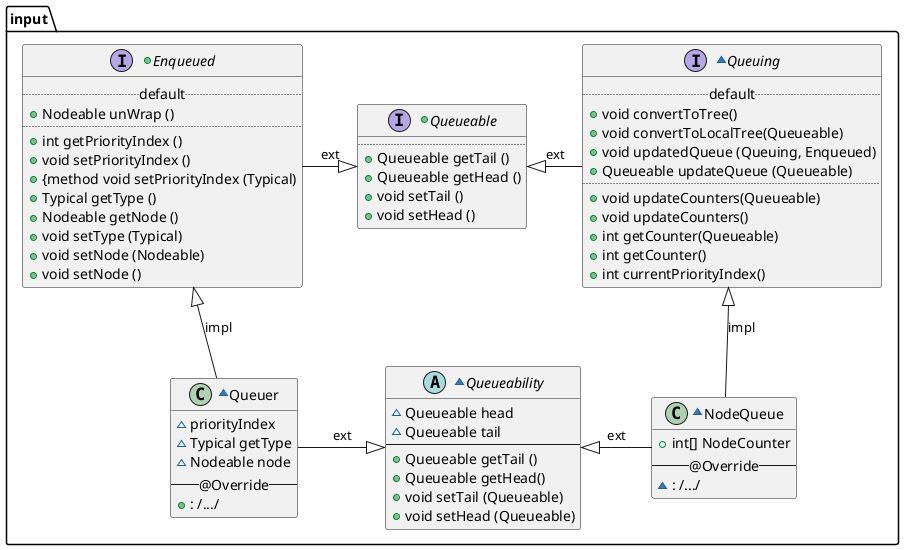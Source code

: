 @startuml
package input {

    +interface Queueable{
        ..
            +{method} Queueable getTail ()
            +{method} Queueable getHead ()
            +{method} void setTail ()
            +{method} void setHead ()
        }

    ~abstract class Queueability{
            ~{field} Queueable head
            ~{field} Queueable tail
        --
            +{method} Queueable getTail ()
            +{method} Queueable getHead()
            +{method} void setTail (Queueable)
            +{method} void setHead (Queueable)
    }

    ~interface Queuing{
        ..default..
            +{method} void convertToTree()
            +{method} void convertToLocalTree(Queueable)
            +{method} void updatedQueue (Queuing, Enqueued)
            +{method} Queueable updateQueue (Queueable)
        ..
            +{method} void updateCounters(Queueable)
            +{method} void updateCounters()
            +{method} int getCounter(Queueable)
            +{method} int getCounter()
            +{method} int currentPriorityIndex()
    }

    ~class NodeQueue{
            +{field} int[] NodeCounter
        --@Override--
            ~{method} : /.../
    }

    +interface Enqueued {
        ..default..
            +{method} Nodeable unWrap ()
        ..
            +{method} int getPriorityIndex ()
            +{method} void setPriorityIndex ()
            +{method void setPriorityIndex (Typical)
            +{method} Typical getType ()
            +{method} Nodeable getNode ()
            +{method} void setType (Typical)
            +{method} void setNode (Nodeable)
            +{method} void setNode ()
    }

    ~class Queuer{
            ~{field} priorityIndex
            ~{field} Typical getType
            ~{field} Nodeable node
        --@Override--
            +{method} : /.../
    }

    Enqueued    -|>     Queueable   :   ext
    Queueable   <|-     Queuing     :   ext

    Queueability   <|-     NodeQueue   :   ext
    Queuer      -|>     Queueability   :   ext

    Enqueued    <|--    Queuer      :   impl
    Queuing     <|--    NodeQueue   :   impl
}
@enduml